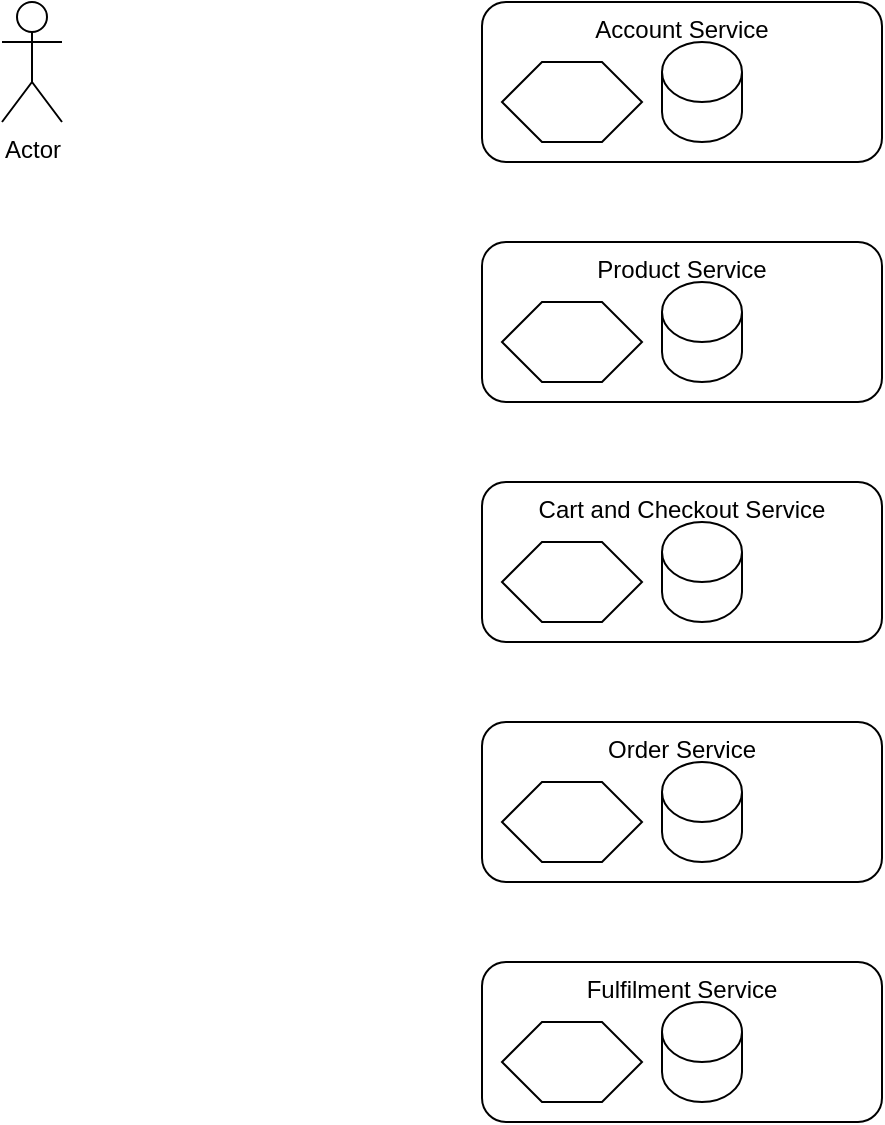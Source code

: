 <mxfile version="14.7.6" type="github">
  <diagram id="6hvotXmZqnvBUA3JyZWm" name="Page-1">
    <mxGraphModel dx="1108" dy="450" grid="1" gridSize="10" guides="1" tooltips="1" connect="1" arrows="1" fold="1" page="1" pageScale="1" pageWidth="850" pageHeight="1100" math="0" shadow="0">
      <root>
        <mxCell id="0" />
        <mxCell id="1" parent="0" />
        <mxCell id="tFFFFdtpIs620GTfecQ9-5" value="" style="group" vertex="1" connectable="0" parent="1">
          <mxGeometry x="280" y="40" width="200" height="80" as="geometry" />
        </mxCell>
        <mxCell id="tFFFFdtpIs620GTfecQ9-1" value="Account Service" style="rounded=1;whiteSpace=wrap;html=1;verticalAlign=top;" vertex="1" parent="tFFFFdtpIs620GTfecQ9-5">
          <mxGeometry width="200" height="80" as="geometry" />
        </mxCell>
        <mxCell id="tFFFFdtpIs620GTfecQ9-2" value="" style="shape=hexagon;perimeter=hexagonPerimeter2;whiteSpace=wrap;html=1;fixedSize=1;size=20;" vertex="1" parent="tFFFFdtpIs620GTfecQ9-5">
          <mxGeometry x="10" y="30" width="70" height="40" as="geometry" />
        </mxCell>
        <mxCell id="tFFFFdtpIs620GTfecQ9-3" value="" style="shape=cylinder3;whiteSpace=wrap;html=1;boundedLbl=1;backgroundOutline=1;size=15;" vertex="1" parent="tFFFFdtpIs620GTfecQ9-5">
          <mxGeometry x="90" y="20" width="40" height="50" as="geometry" />
        </mxCell>
        <mxCell id="tFFFFdtpIs620GTfecQ9-6" value="" style="group" vertex="1" connectable="0" parent="1">
          <mxGeometry x="280" y="160" width="200" height="80" as="geometry" />
        </mxCell>
        <mxCell id="tFFFFdtpIs620GTfecQ9-7" value="Product Service" style="rounded=1;whiteSpace=wrap;html=1;verticalAlign=top;" vertex="1" parent="tFFFFdtpIs620GTfecQ9-6">
          <mxGeometry width="200" height="80" as="geometry" />
        </mxCell>
        <mxCell id="tFFFFdtpIs620GTfecQ9-8" value="" style="shape=hexagon;perimeter=hexagonPerimeter2;whiteSpace=wrap;html=1;fixedSize=1;size=20;" vertex="1" parent="tFFFFdtpIs620GTfecQ9-6">
          <mxGeometry x="10" y="30" width="70" height="40" as="geometry" />
        </mxCell>
        <mxCell id="tFFFFdtpIs620GTfecQ9-9" value="" style="shape=cylinder3;whiteSpace=wrap;html=1;boundedLbl=1;backgroundOutline=1;size=15;" vertex="1" parent="tFFFFdtpIs620GTfecQ9-6">
          <mxGeometry x="90" y="20" width="40" height="50" as="geometry" />
        </mxCell>
        <mxCell id="tFFFFdtpIs620GTfecQ9-10" value="" style="group" vertex="1" connectable="0" parent="1">
          <mxGeometry x="280" y="280" width="200" height="80" as="geometry" />
        </mxCell>
        <mxCell id="tFFFFdtpIs620GTfecQ9-11" value="Cart and Checkout Service" style="rounded=1;whiteSpace=wrap;html=1;verticalAlign=top;" vertex="1" parent="tFFFFdtpIs620GTfecQ9-10">
          <mxGeometry width="200" height="80" as="geometry" />
        </mxCell>
        <mxCell id="tFFFFdtpIs620GTfecQ9-12" value="" style="shape=hexagon;perimeter=hexagonPerimeter2;whiteSpace=wrap;html=1;fixedSize=1;size=20;" vertex="1" parent="tFFFFdtpIs620GTfecQ9-10">
          <mxGeometry x="10" y="30" width="70" height="40" as="geometry" />
        </mxCell>
        <mxCell id="tFFFFdtpIs620GTfecQ9-13" value="" style="shape=cylinder3;whiteSpace=wrap;html=1;boundedLbl=1;backgroundOutline=1;size=15;" vertex="1" parent="tFFFFdtpIs620GTfecQ9-10">
          <mxGeometry x="90" y="20" width="40" height="50" as="geometry" />
        </mxCell>
        <mxCell id="tFFFFdtpIs620GTfecQ9-14" value="" style="group" vertex="1" connectable="0" parent="1">
          <mxGeometry x="280" y="400" width="200" height="80" as="geometry" />
        </mxCell>
        <mxCell id="tFFFFdtpIs620GTfecQ9-15" value="Order Service" style="rounded=1;whiteSpace=wrap;html=1;verticalAlign=top;" vertex="1" parent="tFFFFdtpIs620GTfecQ9-14">
          <mxGeometry width="200" height="80" as="geometry" />
        </mxCell>
        <mxCell id="tFFFFdtpIs620GTfecQ9-16" value="" style="shape=hexagon;perimeter=hexagonPerimeter2;whiteSpace=wrap;html=1;fixedSize=1;size=20;" vertex="1" parent="tFFFFdtpIs620GTfecQ9-14">
          <mxGeometry x="10" y="30" width="70" height="40" as="geometry" />
        </mxCell>
        <mxCell id="tFFFFdtpIs620GTfecQ9-17" value="" style="shape=cylinder3;whiteSpace=wrap;html=1;boundedLbl=1;backgroundOutline=1;size=15;" vertex="1" parent="tFFFFdtpIs620GTfecQ9-14">
          <mxGeometry x="90" y="20" width="40" height="50" as="geometry" />
        </mxCell>
        <mxCell id="tFFFFdtpIs620GTfecQ9-18" value="" style="group" vertex="1" connectable="0" parent="1">
          <mxGeometry x="280" y="520" width="200" height="80" as="geometry" />
        </mxCell>
        <mxCell id="tFFFFdtpIs620GTfecQ9-19" value="Fulfilment Service" style="rounded=1;whiteSpace=wrap;html=1;verticalAlign=top;" vertex="1" parent="tFFFFdtpIs620GTfecQ9-18">
          <mxGeometry width="200" height="80" as="geometry" />
        </mxCell>
        <mxCell id="tFFFFdtpIs620GTfecQ9-20" value="" style="shape=hexagon;perimeter=hexagonPerimeter2;whiteSpace=wrap;html=1;fixedSize=1;size=20;" vertex="1" parent="tFFFFdtpIs620GTfecQ9-18">
          <mxGeometry x="10" y="30" width="70" height="40" as="geometry" />
        </mxCell>
        <mxCell id="tFFFFdtpIs620GTfecQ9-21" value="" style="shape=cylinder3;whiteSpace=wrap;html=1;boundedLbl=1;backgroundOutline=1;size=15;" vertex="1" parent="tFFFFdtpIs620GTfecQ9-18">
          <mxGeometry x="90" y="20" width="40" height="50" as="geometry" />
        </mxCell>
        <mxCell id="tFFFFdtpIs620GTfecQ9-22" value="Actor" style="shape=umlActor;verticalLabelPosition=bottom;verticalAlign=top;html=1;outlineConnect=0;" vertex="1" parent="1">
          <mxGeometry x="40" y="40" width="30" height="60" as="geometry" />
        </mxCell>
      </root>
    </mxGraphModel>
  </diagram>
</mxfile>
